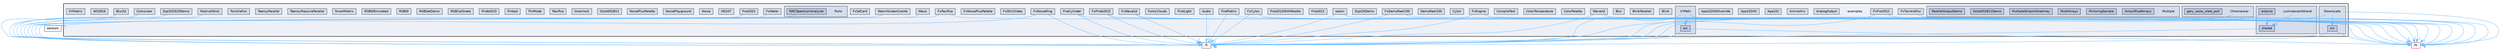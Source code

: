 digraph "/home/runner/work/FastLED/FastLED/examples"
{
 // INTERACTIVE_SVG=YES
 // LATEX_PDF_SIZE
  bgcolor="transparent";
  edge [fontname=Helvetica,fontsize=10,labelfontname=Helvetica,labelfontsize=10];
  node [fontname=Helvetica,fontsize=10,shape=box,height=0.2,width=0.4];
  compound=true
  subgraph clusterdir_d28a4824dc47e487b107a5db32ef43c4 {
    graph [ bgcolor="#edf0f7", pencolor="grey25", label="", fontname=Helvetica,fontsize=10 style="filled,bold", URL="dir_d28a4824dc47e487b107a5db32ef43c4.html",tooltip=""]
    dir_d28a4824dc47e487b107a5db32ef43c4 [shape=plaintext, label="examples"];
  dir_8bb4b718726ef6bb146f349e752b8dbd [label="AnalogOutput", fillcolor="#d5ddec", color="grey25", style="filled", URL="dir_8bb4b718726ef6bb146f349e752b8dbd.html",tooltip=""];
  dir_a6aae1ed3d39901e64b52c5dd0c913c6 [label="Animartrix", fillcolor="#d5ddec", color="grey25", style="filled", URL="dir_a6aae1ed3d39901e64b52c5dd0c913c6.html",tooltip=""];
  dir_4af27665149ddc88916f90164a94ed56 [label="Apa102", fillcolor="#d5ddec", color="grey25", style="filled", URL="dir_4af27665149ddc88916f90164a94ed56.html",tooltip=""];
  dir_444f6549ff4d6964f399c8619651b3db [label="Apa102HD", fillcolor="#d5ddec", color="grey25", style="filled", URL="dir_444f6549ff4d6964f399c8619651b3db.html",tooltip=""];
  dir_f0d66018db171d7886189b7326773e15 [label="Apa102HDOverride", fillcolor="#d5ddec", color="grey25", style="filled", URL="dir_f0d66018db171d7886189b7326773e15.html",tooltip=""];
  dir_1fe2633b6793b56f980e752e54e330d5 [label="Audio", fillcolor="#d5ddec", color="grey25", style="filled", URL="dir_1fe2633b6793b56f980e752e54e330d5.html",tooltip=""];
  dir_05dd8b05715c4ed4a1c3d13c1176049b [label="Blink", fillcolor="#d5ddec", color="grey25", style="filled", URL="dir_05dd8b05715c4ed4a1c3d13c1176049b.html",tooltip=""];
  dir_ff1c3822ae637bf2e9e5f215088a4795 [label="BlinkParallel", fillcolor="#d5ddec", color="grey25", style="filled", URL="dir_ff1c3822ae637bf2e9e5f215088a4795.html",tooltip=""];
  dir_8d73e606324e4fbff2f96470c407a792 [label="Blur", fillcolor="#d5ddec", color="grey25", style="filled", URL="dir_8d73e606324e4fbff2f96470c407a792.html",tooltip=""];
  dir_b412dce60cf556e05d2dcd4b68a093a5 [label="Blur2d", fillcolor="#d5ddec", color="grey25", style="filled", URL="dir_b412dce60cf556e05d2dcd4b68a093a5.html",tooltip=""];
  subgraph clusterdir_63a7680d6f3f38816504e5ce30b76a13 {
    graph [ bgcolor="#d5ddec", pencolor="grey25", label="", fontname=Helvetica,fontsize=10 style="filled", URL="dir_63a7680d6f3f38816504e5ce30b76a13.html",tooltip=""]
    dir_63a7680d6f3f38816504e5ce30b76a13 [shape=plaintext, label="Chromancer"];
  dir_c988aea114bf474e0d8bb7185f9495bb [label="gary_woos_wled_port", fillcolor="#bcc9e2", color="grey25", style="filled", URL="dir_c988aea114bf474e0d8bb7185f9495bb.html",tooltip=""];
  }
  dir_3e530362afb4b56ed6ea6cf0a9ae71af [label="ColorPalette", fillcolor="#d5ddec", color="grey25", style="filled", URL="dir_3e530362afb4b56ed6ea6cf0a9ae71af.html",tooltip=""];
  dir_f14b3bf61e57ddcd04abb3082cceefb6 [label="ColorTemperature", fillcolor="#d5ddec", color="grey25", style="filled", URL="dir_f14b3bf61e57ddcd04abb3082cceefb6.html",tooltip=""];
  dir_a05861b8fd6eceda0b5bd14abd963e94 [label="CompileTest", fillcolor="#d5ddec", color="grey25", style="filled", URL="dir_a05861b8fd6eceda0b5bd14abd963e94.html",tooltip=""];
  dir_dada05b0a611f48c92eb4fcdbe293ddb [label="Corkscrew", fillcolor="#d5ddec", color="grey25", style="filled", URL="dir_dada05b0a611f48c92eb4fcdbe293ddb.html",tooltip=""];
  dir_28f79ea112b9e3d7e6ff42754a4ce07c [label="Cylon", fillcolor="#d5ddec", color="grey25", style="filled", URL="dir_28f79ea112b9e3d7e6ff42754a4ce07c.html",tooltip=""];
  dir_16996705dca5e5845caca64f4257e696 [label="DemoReel100", fillcolor="#d5ddec", color="grey25", style="filled", URL="dir_16996705dca5e5845caca64f4257e696.html",tooltip=""];
  subgraph clusterdir_29d9c090f44fce728f90f89a516ab45d {
    graph [ bgcolor="#d5ddec", pencolor="grey25", label="", fontname=Helvetica,fontsize=10 style="filled", URL="dir_29d9c090f44fce728f90f89a516ab45d.html",tooltip=""]
    dir_29d9c090f44fce728f90f89a516ab45d [shape=plaintext, label="Downscale"];
  dir_ed1b7725aa4f19caacc7249464d7d333 [label="src", fillcolor="#bcc9e2", color="grey25", style="filled", URL="dir_ed1b7725aa4f19caacc7249464d7d333.html",tooltip=""];
  }
  dir_1e86eb05dfedeac38d51c0d61b4912b9 [label="Esp32S3I2SDemo", fillcolor="#d5ddec", color="grey25", style="filled", URL="dir_1e86eb05dfedeac38d51c0d61b4912b9.html",tooltip=""];
  dir_6914355e2a4418f7bd5a98ad7f31c748 [label="EspI2SDemo", fillcolor="#d5ddec", color="grey25", style="filled", URL="dir_6914355e2a4418f7bd5a98ad7f31c748.html",tooltip=""];
  dir_2e465c5b9ed57da8a7c891afc818c43b [label="FestivalStick", fillcolor="#d5ddec", color="grey25", style="filled", URL="dir_2e465c5b9ed57da8a7c891afc818c43b.html",tooltip=""];
  dir_a5438c32bb8a8ac18387223a3f06b103 [label="Fire2012", fillcolor="#d5ddec", color="grey25", style="filled", URL="dir_a5438c32bb8a8ac18387223a3f06b103.html",tooltip=""];
  dir_251c36837ef2b5132d93dde41ef3cbc8 [label="Fire2012WithPalette", fillcolor="#d5ddec", color="grey25", style="filled", URL="dir_251c36837ef2b5132d93dde41ef3cbc8.html",tooltip=""];
  dir_a7814f5eb642f8fc842d435ed906d060 [label="Fire2023", fillcolor="#d5ddec", color="grey25", style="filled", URL="dir_a7814f5eb642f8fc842d435ed906d060.html",tooltip=""];
  dir_a83f5321b6fdce4474b55dfcf0fb2e86 [label="FireCylinder", fillcolor="#d5ddec", color="grey25", style="filled", URL="dir_a83f5321b6fdce4474b55dfcf0fb2e86.html",tooltip=""];
  dir_874aa52466291c494f7db7e1a8c97a3e [label="FireMatrix", fillcolor="#d5ddec", color="grey25", style="filled", URL="dir_874aa52466291c494f7db7e1a8c97a3e.html",tooltip=""];
  dir_98ca105c125a65040d83d7608744422a [label="FirstLight", fillcolor="#d5ddec", color="grey25", style="filled", URL="dir_98ca105c125a65040d83d7608744422a.html",tooltip=""];
  dir_58c979d6a480d714df86ed5870cbce26 [label="FunkyClouds", fillcolor="#d5ddec", color="grey25", style="filled", URL="dir_58c979d6a480d714df86ed5870cbce26.html",tooltip=""];
  dir_b17b03dbbeff6440d0c46be77fbddfc7 [label="FxCylon", fillcolor="#d5ddec", color="grey25", style="filled", URL="dir_b17b03dbbeff6440d0c46be77fbddfc7.html",tooltip=""];
  dir_a5ef1113d2f4afb5ddb3ebba1f868be7 [label="FxDemoReel100", fillcolor="#d5ddec", color="grey25", style="filled", URL="dir_a5ef1113d2f4afb5ddb3ebba1f868be7.html",tooltip=""];
  dir_f90c3eb6ccd77e48b7d1ff6955c7dfe1 [label="FxEngine", fillcolor="#d5ddec", color="grey25", style="filled", URL="dir_f90c3eb6ccd77e48b7d1ff6955c7dfe1.html",tooltip=""];
  dir_c6d84a396416ba89ee9a9ef096630ab7 [label="FxFire2012", fillcolor="#d5ddec", color="grey25", style="filled", URL="dir_c6d84a396416ba89ee9a9ef096630ab7.html",tooltip=""];
  dir_a395eaa74664e191cd0469959d11b585 [label="FxGfx2Video", fillcolor="#d5ddec", color="grey25", style="filled", URL="dir_a395eaa74664e191cd0469959d11b585.html",tooltip=""];
  dir_7078512c8fb7fde2de3798ee42bb780c [label="FxNoisePlusPalette", fillcolor="#d5ddec", color="grey25", style="filled", URL="dir_7078512c8fb7fde2de3798ee42bb780c.html",tooltip=""];
  dir_5ef9feb7298f66ee154d998687951263 [label="FxNoiseRing", fillcolor="#d5ddec", color="grey25", style="filled", URL="dir_5ef9feb7298f66ee154d998687951263.html",tooltip=""];
  dir_4dec6a2b642b823c2c3b9d47706b9e28 [label="FxPacifica", fillcolor="#d5ddec", color="grey25", style="filled", URL="dir_4dec6a2b642b823c2c3b9d47706b9e28.html",tooltip=""];
  dir_c1749348c16af65626506a3774caa5ea [label="FxPride2015", fillcolor="#d5ddec", color="grey25", style="filled", URL="dir_c1749348c16af65626506a3774caa5ea.html",tooltip=""];
  dir_c35e3ac77356cdc3fc8e34259008fe74 [label="FxSdCard", fillcolor="#d5ddec", color="grey25", style="filled", URL="dir_c35e3ac77356cdc3fc8e34259008fe74.html",tooltip=""];
  dir_fae673d975293bb8b4e1f63bff51afa7 [label="FxTwinkleFox", fillcolor="#d5ddec", color="grey25", style="filled", URL="dir_fae673d975293bb8b4e1f63bff51afa7.html",tooltip=""];
  dir_ab6a50b665c95753653c6bcb45a0efa9 [label="FxWater", fillcolor="#d5ddec", color="grey25", style="filled", URL="dir_ab6a50b665c95753653c6bcb45a0efa9.html",tooltip=""];
  dir_47eec6d0c0bc604dac9aa356a4226313 [label="FxWave2d", fillcolor="#d5ddec", color="grey25", style="filled", URL="dir_47eec6d0c0bc604dac9aa356a4226313.html",tooltip=""];
  dir_198c7e66809ffe209271e4bbb6691565 [label="HD107", fillcolor="#d5ddec", color="grey25", style="filled", URL="dir_198c7e66809ffe209271e4bbb6691565.html",tooltip=""];
  subgraph clusterdir_786f9dc3989cf40b3de9df2d18ba04d7 {
    graph [ bgcolor="#d5ddec", pencolor="grey25", label="", fontname=Helvetica,fontsize=10 style="filled", URL="dir_786f9dc3989cf40b3de9df2d18ba04d7.html",tooltip=""]
    dir_786f9dc3989cf40b3de9df2d18ba04d7 [shape=plaintext, label="LuminescentGrand"];
  dir_7276da76aefd3f61ae33022be714ac97 [label="arduino", fillcolor="#bcc9e2", color="grey25", style="filled", URL="dir_7276da76aefd3f61ae33022be714ac97.html",tooltip=""];
  dir_82c6f96b5a39b3aa6c2c41086d3f3d73 [label="shared", fillcolor="#bcc9e2", color="grey25", style="filled", URL="dir_82c6f96b5a39b3aa6c2c41086d3f3d73.html",tooltip=""];
  }
  subgraph clusterdir_b0ccd010afae1b6736eeed36b0121387 {
    graph [ bgcolor="#d5ddec", pencolor="grey25", label="", fontname=Helvetica,fontsize=10 style="filled", URL="dir_b0ccd010afae1b6736eeed36b0121387.html",tooltip=""]
    dir_b0ccd010afae1b6736eeed36b0121387 [shape=plaintext, label="Multiple"];
  dir_41abf51c69ab88f0bae535d94579894f [label="ArrayOfLedArrays", fillcolor="#bcc9e2", color="grey25", style="filled", URL="dir_41abf51c69ab88f0bae535d94579894f.html",tooltip=""];
  dir_8e64be4dbaf038a5f091fdc7f11f12e5 [label="MirroringSample", fillcolor="#bcc9e2", color="grey25", style="filled", URL="dir_8e64be4dbaf038a5f091fdc7f11f12e5.html",tooltip=""];
  dir_c27facde8729514210a53d1caf182995 [label="MultiArrays", fillcolor="#bcc9e2", color="grey25", style="filled", URL="dir_c27facde8729514210a53d1caf182995.html",tooltip=""];
  dir_a8e8e2f7421b50568d47b7b0b614c5c6 [label="MultipleStripsInOneArray", fillcolor="#bcc9e2", color="grey25", style="filled", URL="dir_a8e8e2f7421b50568d47b7b0b614c5c6.html",tooltip=""];
  dir_b73035d7e3b81d3cb5e9c65f87e5e2ff [label="OctoWS2811Demo", fillcolor="#bcc9e2", color="grey25", style="filled", URL="dir_b73035d7e3b81d3cb5e9c65f87e5e2ff.html",tooltip=""];
  dir_e2bb19e0d903e444cf02a1eb11fa8f0b [label="ParallelOutputDemo", fillcolor="#bcc9e2", color="grey25", style="filled", URL="dir_e2bb19e0d903e444cf02a1eb11fa8f0b.html",tooltip=""];
  }
  dir_6ce71dca734103421d7f880fafdc58c0 [label="Noise", fillcolor="#d5ddec", color="grey25", style="filled", URL="dir_6ce71dca734103421d7f880fafdc58c0.html",tooltip=""];
  dir_8b10bafa6e455a6cfdd7da84bc339d80 [label="NoisePlayground", fillcolor="#d5ddec", color="grey25", style="filled", URL="dir_8b10bafa6e455a6cfdd7da84bc339d80.html",tooltip=""];
  dir_9855228c8cabbd40154e79ac1a40dc7f [label="NoisePlusPalette", fillcolor="#d5ddec", color="grey25", style="filled", URL="dir_9855228c8cabbd40154e79ac1a40dc7f.html",tooltip=""];
  dir_ace4e50fcc955ba7d1af81fff465c2e8 [label="OctoWS2811", fillcolor="#d5ddec", color="grey25", style="filled", URL="dir_ace4e50fcc955ba7d1af81fff465c2e8.html",tooltip=""];
  dir_e42350710e4d449d396561585bae204b [label="Overclock", fillcolor="#d5ddec", color="grey25", style="filled", URL="dir_e42350710e4d449d396561585bae204b.html",tooltip=""];
  dir_6c462138272298d2e4097d58743c07ce [label="Pacifica", fillcolor="#d5ddec", color="grey25", style="filled", URL="dir_6c462138272298d2e4097d58743c07ce.html",tooltip=""];
  dir_da6f56500606cfa389f05a45d20a23dc [label="PinMode", fillcolor="#d5ddec", color="grey25", style="filled", URL="dir_da6f56500606cfa389f05a45d20a23dc.html",tooltip=""];
  dir_26c6288c6e5cb98dccb832f1aa4eaa4f [label="Pintest", fillcolor="#d5ddec", color="grey25", style="filled", URL="dir_26c6288c6e5cb98dccb832f1aa4eaa4f.html",tooltip=""];
  subgraph clusterdir_5be643861a9099dc7f4088bde5b50734 {
    graph [ bgcolor="#d5ddec", pencolor="grey25", label="", fontname=Helvetica,fontsize=10 style="filled", URL="dir_5be643861a9099dc7f4088bde5b50734.html",tooltip=""]
    dir_5be643861a9099dc7f4088bde5b50734 [shape=plaintext, label="Ports"];
  dir_c6d2b9664bc0baeb2d7dc333b2ac5200 [label="PJRCSpectrumAnalyzer", fillcolor="#bcc9e2", color="grey25", style="filled", URL="dir_c6d2b9664bc0baeb2d7dc333b2ac5200.html",tooltip=""];
  }
  dir_bc4d95d9770613841270f2596aa32b25 [label="Pride2015", fillcolor="#d5ddec", color="grey25", style="filled", URL="dir_bc4d95d9770613841270f2596aa32b25.html",tooltip=""];
  dir_cb1b9eb6ef07f041378e2ece5fbb82ca [label="RGBCalibrate", fillcolor="#d5ddec", color="grey25", style="filled", URL="dir_cb1b9eb6ef07f041378e2ece5fbb82ca.html",tooltip=""];
  dir_844684ab047c67886fc8f43bc7ebdae7 [label="RGBSetDemo", fillcolor="#d5ddec", color="grey25", style="filled", URL="dir_844684ab047c67886fc8f43bc7ebdae7.html",tooltip=""];
  dir_7f0b57471d0c9fa17da22e17cfd53ab8 [label="RGBW", fillcolor="#d5ddec", color="grey25", style="filled", URL="dir_7f0b57471d0c9fa17da22e17cfd53ab8.html",tooltip=""];
  dir_95706ba2bc27dcedba12f10841db5171 [label="RGBWEmulated", fillcolor="#d5ddec", color="grey25", style="filled", URL="dir_95706ba2bc27dcedba12f10841db5171.html",tooltip=""];
  dir_1bdc26e3376ec64d7901d7f7d36b78fc [label="SmartMatrix", fillcolor="#d5ddec", color="grey25", style="filled", URL="dir_1bdc26e3376ec64d7901d7f7d36b78fc.html",tooltip=""];
  dir_af3a00560ef128e8b77b20f04f6f2ce8 [label="TeensyMassiveParallel", fillcolor="#d5ddec", color="grey25", style="filled", URL="dir_af3a00560ef128e8b77b20f04f6f2ce8.html",tooltip=""];
  dir_0d1a38b06f217c58fb7b2c46a7fbca78 [label="TeensyParallel", fillcolor="#d5ddec", color="grey25", style="filled", URL="dir_0d1a38b06f217c58fb7b2c46a7fbca78.html",tooltip=""];
  dir_3d7f0dd01d50ae27368def194e8e7b46 [label="TwinkleFox", fillcolor="#d5ddec", color="grey25", style="filled", URL="dir_3d7f0dd01d50ae27368def194e8e7b46.html",tooltip=""];
  dir_a5f15344905e1cdba3f0cc6e4b36e105 [label="wasm", fillcolor="#d5ddec", color="grey25", style="filled", URL="dir_a5f15344905e1cdba3f0cc6e4b36e105.html",tooltip=""];
  dir_75afe82a44c9d3274eef9e58c545822a [label="WasmScreenCoords", fillcolor="#d5ddec", color="grey25", style="filled", URL="dir_75afe82a44c9d3274eef9e58c545822a.html",tooltip=""];
  dir_62798ea9a090ceb87f4747f68ba3eda3 [label="Wave", fillcolor="#d5ddec", color="grey25", style="filled", URL="dir_62798ea9a090ceb87f4747f68ba3eda3.html",tooltip=""];
  dir_80f7443b4793499ecb90496bd7f8a795 [label="Wave2d", fillcolor="#d5ddec", color="grey25", style="filled", URL="dir_80f7443b4793499ecb90496bd7f8a795.html",tooltip=""];
  dir_cb4a10e64a7e9eee0f3b58f5f8b62c83 [label="WS2816", fillcolor="#d5ddec", color="grey25", style="filled", URL="dir_cb4a10e64a7e9eee0f3b58f5f8b62c83.html",tooltip=""];
  dir_a1f73a1624754db6b6179d3280e34825 [label="XYMatrix", fillcolor="#d5ddec", color="grey25", style="filled", URL="dir_a1f73a1624754db6b6179d3280e34825.html",tooltip=""];
  subgraph clusterdir_cc9984e6eff452013925a455461d1380 {
    graph [ bgcolor="#d5ddec", pencolor="grey25", label="", fontname=Helvetica,fontsize=10 style="filled", URL="dir_cc9984e6eff452013925a455461d1380.html",tooltip=""]
    dir_cc9984e6eff452013925a455461d1380 [shape=plaintext, label="XYPath"];
  dir_391d7e6bfc710a07b67dceec1355b466 [label="src", fillcolor="#bcc9e2", color="grey25", style="filled", URL="dir_391d7e6bfc710a07b67dceec1355b466.html",tooltip=""];
  }
  }
  dir_4d1829fa9bd13d7db71e765b2707b248 [label="fl", fillcolor="#edf0f7", color="grey25", style="filled", URL="dir_4d1829fa9bd13d7db71e765b2707b248.html",tooltip=""];
  dir_acbb946b833f21b16ec30aa21c4c3a72 [label="fx", fillcolor="#edf0f7", color="red", style="filled", URL="dir_acbb946b833f21b16ec30aa21c4c3a72.html",tooltip=""];
  dir_7349e89ef19c117195f8e371603e1b1f [label="sensors", fillcolor="#edf0f7", color="grey25", style="filled", URL="dir_7349e89ef19c117195f8e371603e1b1f.html",tooltip=""];
  dir_1fe2633b6793b56f980e752e54e330d5->dir_4d1829fa9bd13d7db71e765b2707b248 [headlabel="2", labeldistance=1.5 headhref="dir_000010_000036.html" href="dir_000010_000036.html" color="steelblue1" fontcolor="steelblue1"];
  dir_b412dce60cf556e05d2dcd4b68a093a5->dir_4d1829fa9bd13d7db71e765b2707b248 [headlabel="2", labeldistance=1.5 headhref="dir_000014_000036.html" href="dir_000014_000036.html" color="steelblue1" fontcolor="steelblue1"];
  dir_63a7680d6f3f38816504e5ce30b76a13->dir_4d1829fa9bd13d7db71e765b2707b248 [headlabel="7", labeldistance=1.5 headhref="dir_000015_000036.html" href="dir_000015_000036.html" color="steelblue1" fontcolor="steelblue1"];
  dir_dada05b0a611f48c92eb4fcdbe293ddb->dir_4d1829fa9bd13d7db71e765b2707b248 [headlabel="7", labeldistance=1.5 headhref="dir_000019_000036.html" href="dir_000019_000036.html" color="steelblue1" fontcolor="steelblue1"];
  dir_29d9c090f44fce728f90f89a516ab45d->dir_4d1829fa9bd13d7db71e765b2707b248 [headlabel="13", labeldistance=1.5 headhref="dir_000024_000036.html" href="dir_000024_000036.html" color="steelblue1" fontcolor="steelblue1"];
  dir_29d9c090f44fce728f90f89a516ab45d->dir_acbb946b833f21b16ec30aa21c4c3a72 [headlabel="4", labeldistance=1.5 headhref="dir_000024_000039.html" href="dir_000024_000039.html" color="steelblue1" fontcolor="steelblue1"];
  dir_29d9c090f44fce728f90f89a516ab45d->dir_ed1b7725aa4f19caacc7249464d7d333 [headlabel="2", labeldistance=1.5 headhref="dir_000024_000084.html" href="dir_000024_000084.html" color="steelblue1" fontcolor="steelblue1"];
  dir_ed1b7725aa4f19caacc7249464d7d333->dir_4d1829fa9bd13d7db71e765b2707b248 [headlabel="6", labeldistance=1.5 headhref="dir_000084_000036.html" href="dir_000084_000036.html" color="steelblue1" fontcolor="steelblue1"];
  dir_ed1b7725aa4f19caacc7249464d7d333->dir_acbb946b833f21b16ec30aa21c4c3a72 [headlabel="3", labeldistance=1.5 headhref="dir_000084_000039.html" href="dir_000084_000039.html" color="steelblue1" fontcolor="steelblue1"];
  dir_1e86eb05dfedeac38d51c0d61b4912b9->dir_4d1829fa9bd13d7db71e765b2707b248 [headlabel="1", labeldistance=1.5 headhref="dir_000025_000036.html" href="dir_000025_000036.html" color="steelblue1" fontcolor="steelblue1"];
  dir_2e465c5b9ed57da8a7c891afc818c43b->dir_4d1829fa9bd13d7db71e765b2707b248 [headlabel="10", labeldistance=1.5 headhref="dir_000029_000036.html" href="dir_000029_000036.html" color="steelblue1" fontcolor="steelblue1"];
  dir_a7814f5eb642f8fc842d435ed906d060->dir_4d1829fa9bd13d7db71e765b2707b248 [headlabel="3", labeldistance=1.5 headhref="dir_000032_000036.html" href="dir_000032_000036.html" color="steelblue1" fontcolor="steelblue1"];
  dir_a83f5321b6fdce4474b55dfcf0fb2e86->dir_4d1829fa9bd13d7db71e765b2707b248 [headlabel="2", labeldistance=1.5 headhref="dir_000033_000036.html" href="dir_000033_000036.html" color="steelblue1" fontcolor="steelblue1"];
  dir_a83f5321b6fdce4474b55dfcf0fb2e86->dir_acbb946b833f21b16ec30aa21c4c3a72 [headlabel="1", labeldistance=1.5 headhref="dir_000033_000039.html" href="dir_000033_000039.html" color="steelblue1" fontcolor="steelblue1"];
  dir_874aa52466291c494f7db7e1a8c97a3e->dir_4d1829fa9bd13d7db71e765b2707b248 [headlabel="2", labeldistance=1.5 headhref="dir_000034_000036.html" href="dir_000034_000036.html" color="steelblue1" fontcolor="steelblue1"];
  dir_874aa52466291c494f7db7e1a8c97a3e->dir_acbb946b833f21b16ec30aa21c4c3a72 [headlabel="1", labeldistance=1.5 headhref="dir_000034_000039.html" href="dir_000034_000039.html" color="steelblue1" fontcolor="steelblue1"];
  dir_b17b03dbbeff6440d0c46be77fbddfc7->dir_4d1829fa9bd13d7db71e765b2707b248 [headlabel="1", labeldistance=1.5 headhref="dir_000040_000036.html" href="dir_000040_000036.html" color="steelblue1" fontcolor="steelblue1"];
  dir_b17b03dbbeff6440d0c46be77fbddfc7->dir_acbb946b833f21b16ec30aa21c4c3a72 [headlabel="1", labeldistance=1.5 headhref="dir_000040_000039.html" href="dir_000040_000039.html" color="steelblue1" fontcolor="steelblue1"];
  dir_a5ef1113d2f4afb5ddb3ebba1f868be7->dir_4d1829fa9bd13d7db71e765b2707b248 [headlabel="1", labeldistance=1.5 headhref="dir_000041_000036.html" href="dir_000041_000036.html" color="steelblue1" fontcolor="steelblue1"];
  dir_a5ef1113d2f4afb5ddb3ebba1f868be7->dir_acbb946b833f21b16ec30aa21c4c3a72 [headlabel="1", labeldistance=1.5 headhref="dir_000041_000039.html" href="dir_000041_000039.html" color="steelblue1" fontcolor="steelblue1"];
  dir_f90c3eb6ccd77e48b7d1ff6955c7dfe1->dir_4d1829fa9bd13d7db71e765b2707b248 [headlabel="1", labeldistance=1.5 headhref="dir_000042_000036.html" href="dir_000042_000036.html" color="steelblue1" fontcolor="steelblue1"];
  dir_f90c3eb6ccd77e48b7d1ff6955c7dfe1->dir_acbb946b833f21b16ec30aa21c4c3a72 [headlabel="3", labeldistance=1.5 headhref="dir_000042_000039.html" href="dir_000042_000039.html" color="steelblue1" fontcolor="steelblue1"];
  dir_c6d84a396416ba89ee9a9ef096630ab7->dir_4d1829fa9bd13d7db71e765b2707b248 [headlabel="1", labeldistance=1.5 headhref="dir_000043_000036.html" href="dir_000043_000036.html" color="steelblue1" fontcolor="steelblue1"];
  dir_c6d84a396416ba89ee9a9ef096630ab7->dir_acbb946b833f21b16ec30aa21c4c3a72 [headlabel="1", labeldistance=1.5 headhref="dir_000043_000039.html" href="dir_000043_000039.html" color="steelblue1" fontcolor="steelblue1"];
  dir_5ef9feb7298f66ee154d998687951263->dir_4d1829fa9bd13d7db71e765b2707b248 [headlabel="7", labeldistance=1.5 headhref="dir_000046_000036.html" href="dir_000046_000036.html" color="steelblue1" fontcolor="steelblue1"];
  dir_5ef9feb7298f66ee154d998687951263->dir_7349e89ef19c117195f8e371603e1b1f [headlabel="1", labeldistance=1.5 headhref="dir_000046_000081.html" href="dir_000046_000081.html" color="steelblue1" fontcolor="steelblue1"];
  dir_4dec6a2b642b823c2c3b9d47706b9e28->dir_4d1829fa9bd13d7db71e765b2707b248 [headlabel="1", labeldistance=1.5 headhref="dir_000047_000036.html" href="dir_000047_000036.html" color="steelblue1" fontcolor="steelblue1"];
  dir_4dec6a2b642b823c2c3b9d47706b9e28->dir_acbb946b833f21b16ec30aa21c4c3a72 [headlabel="1", labeldistance=1.5 headhref="dir_000047_000039.html" href="dir_000047_000039.html" color="steelblue1" fontcolor="steelblue1"];
  dir_c1749348c16af65626506a3774caa5ea->dir_4d1829fa9bd13d7db71e765b2707b248 [headlabel="1", labeldistance=1.5 headhref="dir_000048_000036.html" href="dir_000048_000036.html" color="steelblue1" fontcolor="steelblue1"];
  dir_c1749348c16af65626506a3774caa5ea->dir_acbb946b833f21b16ec30aa21c4c3a72 [headlabel="1", labeldistance=1.5 headhref="dir_000048_000039.html" href="dir_000048_000039.html" color="steelblue1" fontcolor="steelblue1"];
  dir_fae673d975293bb8b4e1f63bff51afa7->dir_acbb946b833f21b16ec30aa21c4c3a72 [headlabel="1", labeldistance=1.5 headhref="dir_000050_000039.html" href="dir_000050_000039.html" color="steelblue1" fontcolor="steelblue1"];
  dir_ab6a50b665c95753653c6bcb45a0efa9->dir_4d1829fa9bd13d7db71e765b2707b248 [headlabel="1", labeldistance=1.5 headhref="dir_000051_000036.html" href="dir_000051_000036.html" color="steelblue1" fontcolor="steelblue1"];
  dir_47eec6d0c0bc604dac9aa356a4226313->dir_4d1829fa9bd13d7db71e765b2707b248 [headlabel="3", labeldistance=1.5 headhref="dir_000052_000036.html" href="dir_000052_000036.html" color="steelblue1" fontcolor="steelblue1"];
  dir_47eec6d0c0bc604dac9aa356a4226313->dir_acbb946b833f21b16ec30aa21c4c3a72 [headlabel="2", labeldistance=1.5 headhref="dir_000052_000039.html" href="dir_000052_000039.html" color="steelblue1" fontcolor="steelblue1"];
  dir_786f9dc3989cf40b3de9df2d18ba04d7->dir_82c6f96b5a39b3aa6c2c41086d3f3d73 [headlabel="9", labeldistance=1.5 headhref="dir_000058_000082.html" href="dir_000058_000082.html" color="steelblue1" fontcolor="steelblue1"];
  dir_7276da76aefd3f61ae33022be714ac97->dir_4d1829fa9bd13d7db71e765b2707b248 [headlabel="7", labeldistance=1.5 headhref="dir_000007_000036.html" href="dir_000007_000036.html" color="steelblue1" fontcolor="steelblue1"];
  dir_7276da76aefd3f61ae33022be714ac97->dir_82c6f96b5a39b3aa6c2c41086d3f3d73 [headlabel="8", labeldistance=1.5 headhref="dir_000007_000082.html" href="dir_000007_000082.html" color="steelblue1" fontcolor="steelblue1"];
  dir_82c6f96b5a39b3aa6c2c41086d3f3d73->dir_4d1829fa9bd13d7db71e765b2707b248 [headlabel="6", labeldistance=1.5 headhref="dir_000082_000036.html" href="dir_000082_000036.html" color="steelblue1" fontcolor="steelblue1"];
  dir_c6d2b9664bc0baeb2d7dc333b2ac5200->dir_4d1829fa9bd13d7db71e765b2707b248 [headlabel="1", labeldistance=1.5 headhref="dir_000074_000036.html" href="dir_000074_000036.html" color="steelblue1" fontcolor="steelblue1"];
  dir_a5f15344905e1cdba3f0cc6e4b36e105->dir_4d1829fa9bd13d7db71e765b2707b248 [headlabel="3", labeldistance=1.5 headhref="dir_000094_000036.html" href="dir_000094_000036.html" color="steelblue1" fontcolor="steelblue1"];
  dir_a5f15344905e1cdba3f0cc6e4b36e105->dir_acbb946b833f21b16ec30aa21c4c3a72 [headlabel="3", labeldistance=1.5 headhref="dir_000094_000039.html" href="dir_000094_000039.html" color="steelblue1" fontcolor="steelblue1"];
  dir_75afe82a44c9d3274eef9e58c545822a->dir_4d1829fa9bd13d7db71e765b2707b248 [headlabel="4", labeldistance=1.5 headhref="dir_000095_000036.html" href="dir_000095_000036.html" color="steelblue1" fontcolor="steelblue1"];
  dir_62798ea9a090ceb87f4747f68ba3eda3->dir_4d1829fa9bd13d7db71e765b2707b248 [headlabel="3", labeldistance=1.5 headhref="dir_000096_000036.html" href="dir_000096_000036.html" color="steelblue1" fontcolor="steelblue1"];
  dir_80f7443b4793499ecb90496bd7f8a795->dir_4d1829fa9bd13d7db71e765b2707b248 [headlabel="1", labeldistance=1.5 headhref="dir_000097_000036.html" href="dir_000097_000036.html" color="steelblue1" fontcolor="steelblue1"];
  dir_80f7443b4793499ecb90496bd7f8a795->dir_acbb946b833f21b16ec30aa21c4c3a72 [headlabel="1", labeldistance=1.5 headhref="dir_000097_000039.html" href="dir_000097_000039.html" color="steelblue1" fontcolor="steelblue1"];
  dir_cc9984e6eff452013925a455461d1380->dir_391d7e6bfc710a07b67dceec1355b466 [headlabel="6", labeldistance=1.5 headhref="dir_000100_000085.html" href="dir_000100_000085.html" color="steelblue1" fontcolor="steelblue1"];
  dir_cc9984e6eff452013925a455461d1380->dir_4d1829fa9bd13d7db71e765b2707b248 [headlabel="27", labeldistance=1.5 headhref="dir_000100_000036.html" href="dir_000100_000036.html" color="steelblue1" fontcolor="steelblue1"];
  dir_cc9984e6eff452013925a455461d1380->dir_acbb946b833f21b16ec30aa21c4c3a72 [headlabel="6", labeldistance=1.5 headhref="dir_000100_000039.html" href="dir_000100_000039.html" color="steelblue1" fontcolor="steelblue1"];
  dir_391d7e6bfc710a07b67dceec1355b466->dir_4d1829fa9bd13d7db71e765b2707b248 [headlabel="6", labeldistance=1.5 headhref="dir_000085_000036.html" href="dir_000085_000036.html" color="steelblue1" fontcolor="steelblue1"];
  dir_391d7e6bfc710a07b67dceec1355b466->dir_acbb946b833f21b16ec30aa21c4c3a72 [headlabel="3", labeldistance=1.5 headhref="dir_000085_000039.html" href="dir_000085_000039.html" color="steelblue1" fontcolor="steelblue1"];
}
